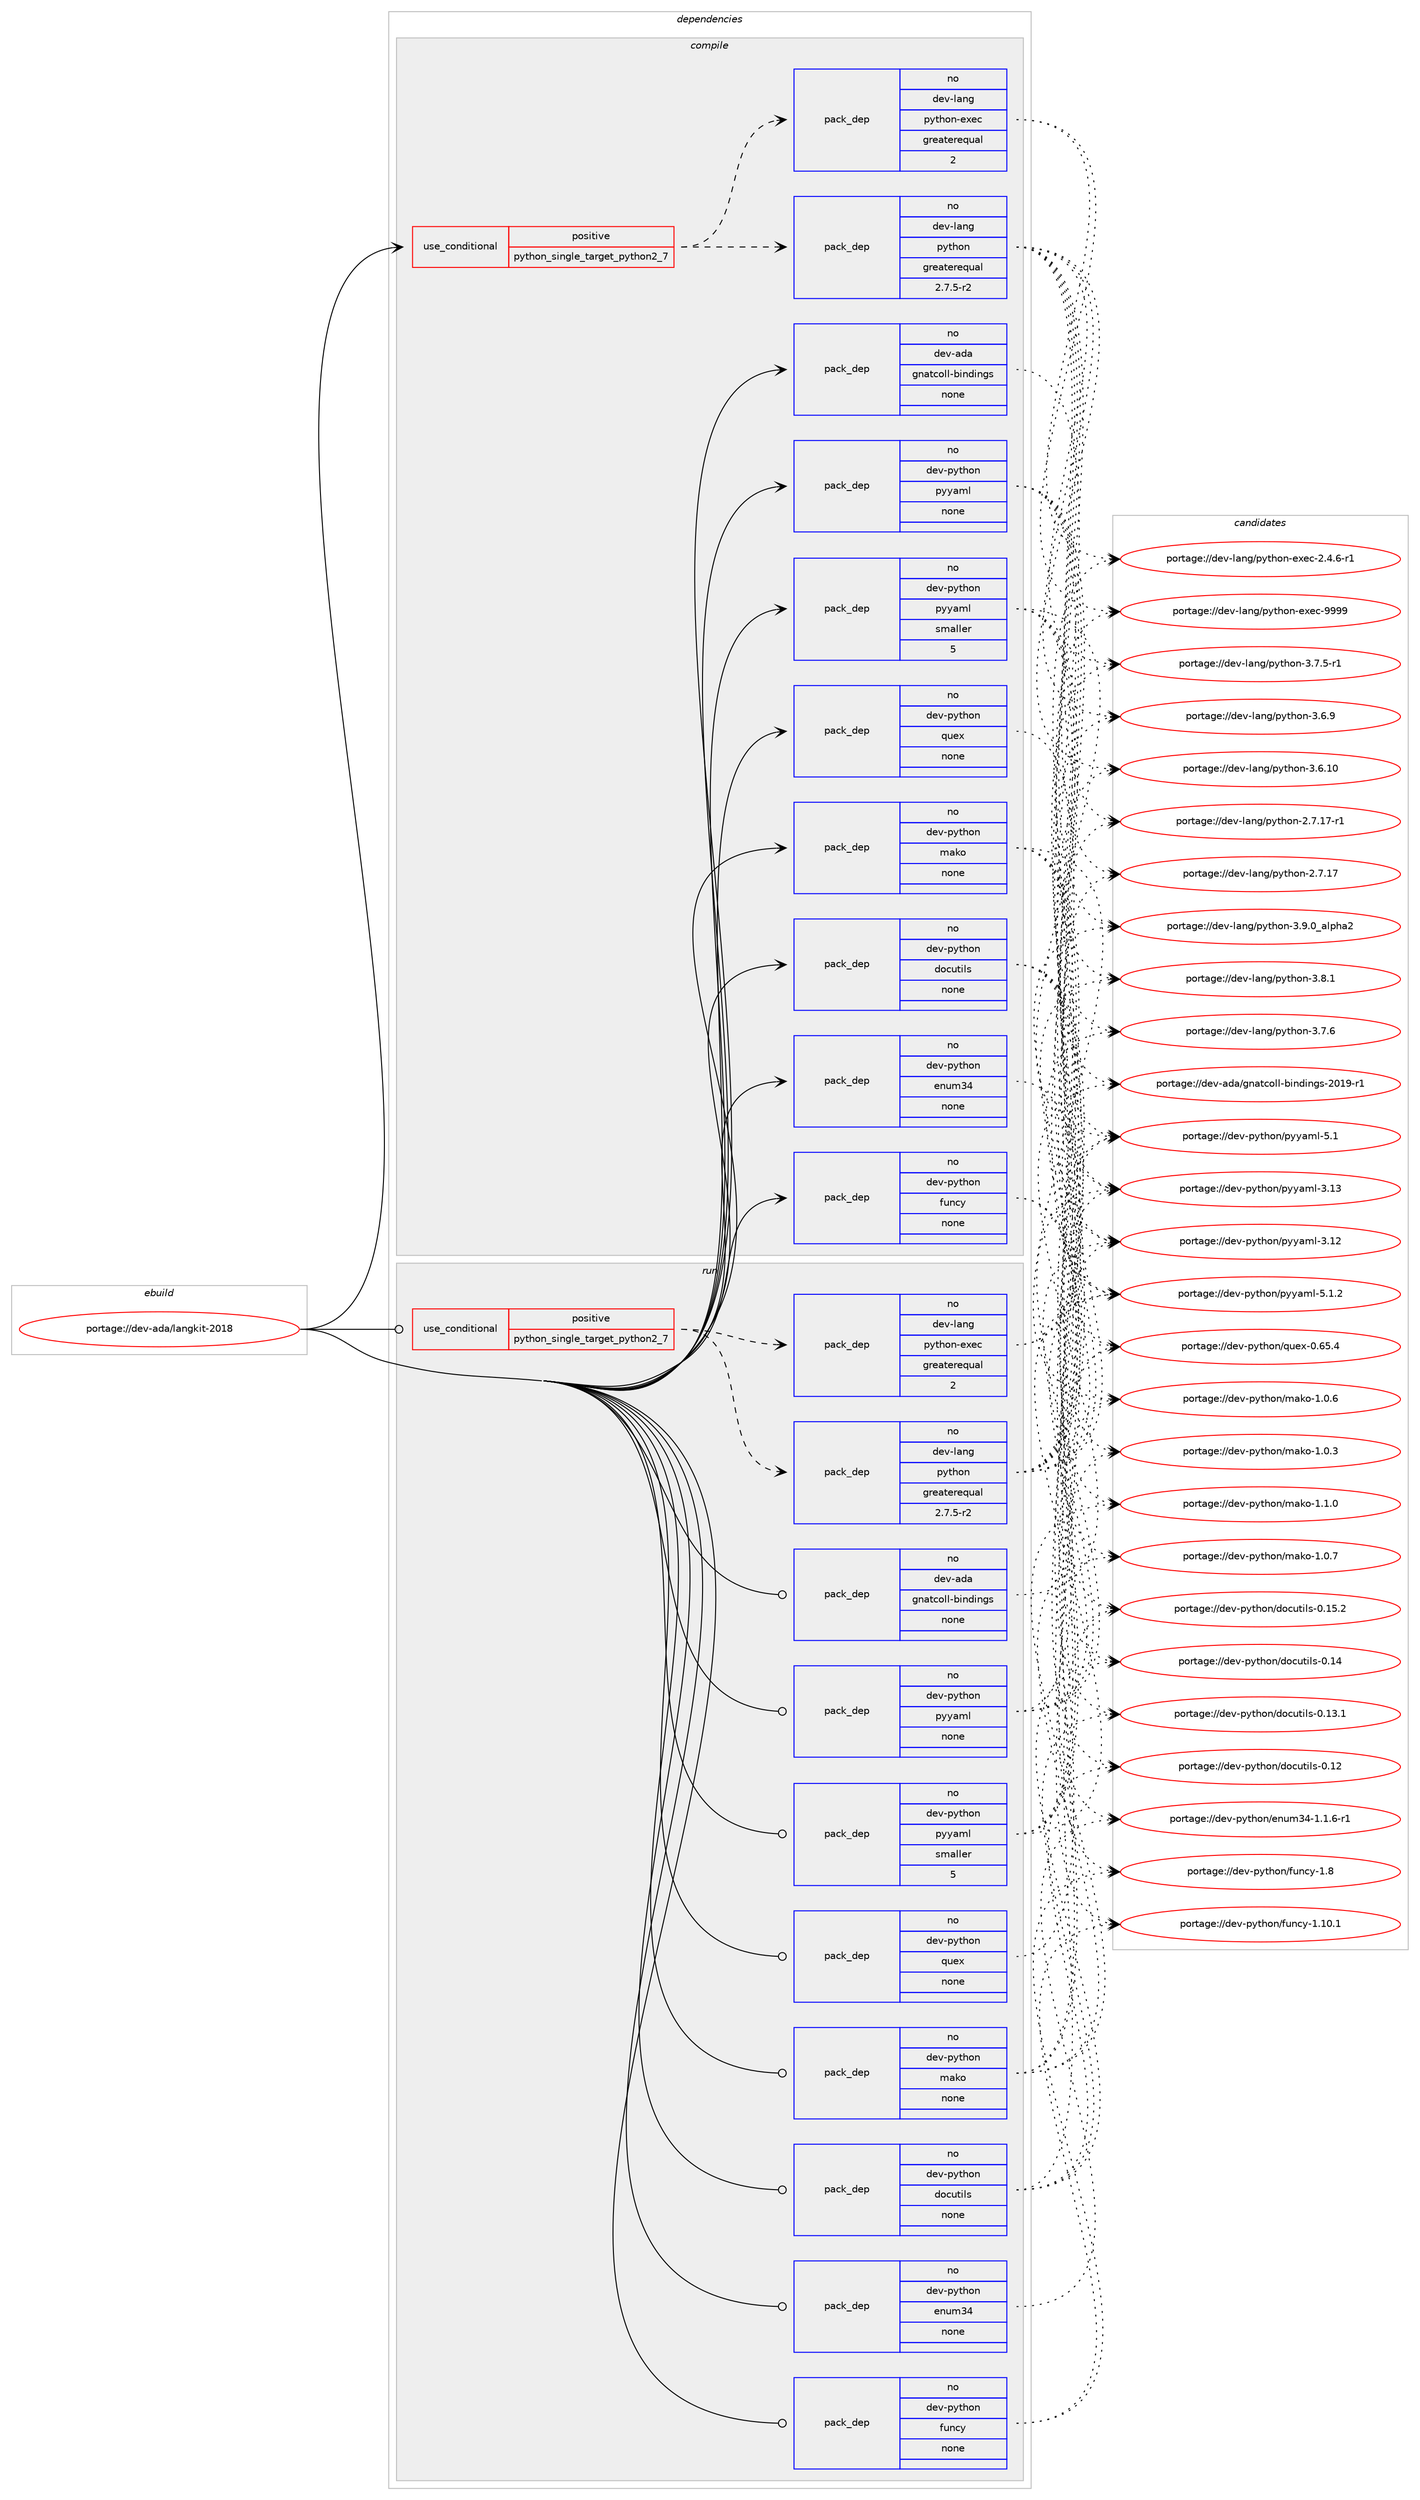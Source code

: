 digraph prolog {

# *************
# Graph options
# *************

newrank=true;
concentrate=true;
compound=true;
graph [rankdir=LR,fontname=Helvetica,fontsize=10,ranksep=1.5];#, ranksep=2.5, nodesep=0.2];
edge  [arrowhead=vee];
node  [fontname=Helvetica,fontsize=10];

# **********
# The ebuild
# **********

subgraph cluster_leftcol {
color=gray;
label=<<i>ebuild</i>>;
id [label="portage://dev-ada/langkit-2018", color=red, width=4, href="../dev-ada/langkit-2018.svg"];
}

# ****************
# The dependencies
# ****************

subgraph cluster_midcol {
color=gray;
label=<<i>dependencies</i>>;
subgraph cluster_compile {
fillcolor="#eeeeee";
style=filled;
label=<<i>compile</i>>;
subgraph cond139033 {
dependency586741 [label=<<TABLE BORDER="0" CELLBORDER="1" CELLSPACING="0" CELLPADDING="4"><TR><TD ROWSPAN="3" CELLPADDING="10">use_conditional</TD></TR><TR><TD>positive</TD></TR><TR><TD>python_single_target_python2_7</TD></TR></TABLE>>, shape=none, color=red];
subgraph pack440350 {
dependency586742 [label=<<TABLE BORDER="0" CELLBORDER="1" CELLSPACING="0" CELLPADDING="4" WIDTH="220"><TR><TD ROWSPAN="6" CELLPADDING="30">pack_dep</TD></TR><TR><TD WIDTH="110">no</TD></TR><TR><TD>dev-lang</TD></TR><TR><TD>python</TD></TR><TR><TD>greaterequal</TD></TR><TR><TD>2.7.5-r2</TD></TR></TABLE>>, shape=none, color=blue];
}
dependency586741:e -> dependency586742:w [weight=20,style="dashed",arrowhead="vee"];
subgraph pack440351 {
dependency586743 [label=<<TABLE BORDER="0" CELLBORDER="1" CELLSPACING="0" CELLPADDING="4" WIDTH="220"><TR><TD ROWSPAN="6" CELLPADDING="30">pack_dep</TD></TR><TR><TD WIDTH="110">no</TD></TR><TR><TD>dev-lang</TD></TR><TR><TD>python-exec</TD></TR><TR><TD>greaterequal</TD></TR><TR><TD>2</TD></TR></TABLE>>, shape=none, color=blue];
}
dependency586741:e -> dependency586743:w [weight=20,style="dashed",arrowhead="vee"];
}
id:e -> dependency586741:w [weight=20,style="solid",arrowhead="vee"];
subgraph pack440352 {
dependency586744 [label=<<TABLE BORDER="0" CELLBORDER="1" CELLSPACING="0" CELLPADDING="4" WIDTH="220"><TR><TD ROWSPAN="6" CELLPADDING="30">pack_dep</TD></TR><TR><TD WIDTH="110">no</TD></TR><TR><TD>dev-ada</TD></TR><TR><TD>gnatcoll-bindings</TD></TR><TR><TD>none</TD></TR><TR><TD></TD></TR></TABLE>>, shape=none, color=blue];
}
id:e -> dependency586744:w [weight=20,style="solid",arrowhead="vee"];
subgraph pack440353 {
dependency586745 [label=<<TABLE BORDER="0" CELLBORDER="1" CELLSPACING="0" CELLPADDING="4" WIDTH="220"><TR><TD ROWSPAN="6" CELLPADDING="30">pack_dep</TD></TR><TR><TD WIDTH="110">no</TD></TR><TR><TD>dev-python</TD></TR><TR><TD>docutils</TD></TR><TR><TD>none</TD></TR><TR><TD></TD></TR></TABLE>>, shape=none, color=blue];
}
id:e -> dependency586745:w [weight=20,style="solid",arrowhead="vee"];
subgraph pack440354 {
dependency586746 [label=<<TABLE BORDER="0" CELLBORDER="1" CELLSPACING="0" CELLPADDING="4" WIDTH="220"><TR><TD ROWSPAN="6" CELLPADDING="30">pack_dep</TD></TR><TR><TD WIDTH="110">no</TD></TR><TR><TD>dev-python</TD></TR><TR><TD>enum34</TD></TR><TR><TD>none</TD></TR><TR><TD></TD></TR></TABLE>>, shape=none, color=blue];
}
id:e -> dependency586746:w [weight=20,style="solid",arrowhead="vee"];
subgraph pack440355 {
dependency586747 [label=<<TABLE BORDER="0" CELLBORDER="1" CELLSPACING="0" CELLPADDING="4" WIDTH="220"><TR><TD ROWSPAN="6" CELLPADDING="30">pack_dep</TD></TR><TR><TD WIDTH="110">no</TD></TR><TR><TD>dev-python</TD></TR><TR><TD>funcy</TD></TR><TR><TD>none</TD></TR><TR><TD></TD></TR></TABLE>>, shape=none, color=blue];
}
id:e -> dependency586747:w [weight=20,style="solid",arrowhead="vee"];
subgraph pack440356 {
dependency586748 [label=<<TABLE BORDER="0" CELLBORDER="1" CELLSPACING="0" CELLPADDING="4" WIDTH="220"><TR><TD ROWSPAN="6" CELLPADDING="30">pack_dep</TD></TR><TR><TD WIDTH="110">no</TD></TR><TR><TD>dev-python</TD></TR><TR><TD>mako</TD></TR><TR><TD>none</TD></TR><TR><TD></TD></TR></TABLE>>, shape=none, color=blue];
}
id:e -> dependency586748:w [weight=20,style="solid",arrowhead="vee"];
subgraph pack440357 {
dependency586749 [label=<<TABLE BORDER="0" CELLBORDER="1" CELLSPACING="0" CELLPADDING="4" WIDTH="220"><TR><TD ROWSPAN="6" CELLPADDING="30">pack_dep</TD></TR><TR><TD WIDTH="110">no</TD></TR><TR><TD>dev-python</TD></TR><TR><TD>pyyaml</TD></TR><TR><TD>none</TD></TR><TR><TD></TD></TR></TABLE>>, shape=none, color=blue];
}
id:e -> dependency586749:w [weight=20,style="solid",arrowhead="vee"];
subgraph pack440358 {
dependency586750 [label=<<TABLE BORDER="0" CELLBORDER="1" CELLSPACING="0" CELLPADDING="4" WIDTH="220"><TR><TD ROWSPAN="6" CELLPADDING="30">pack_dep</TD></TR><TR><TD WIDTH="110">no</TD></TR><TR><TD>dev-python</TD></TR><TR><TD>pyyaml</TD></TR><TR><TD>smaller</TD></TR><TR><TD>5</TD></TR></TABLE>>, shape=none, color=blue];
}
id:e -> dependency586750:w [weight=20,style="solid",arrowhead="vee"];
subgraph pack440359 {
dependency586751 [label=<<TABLE BORDER="0" CELLBORDER="1" CELLSPACING="0" CELLPADDING="4" WIDTH="220"><TR><TD ROWSPAN="6" CELLPADDING="30">pack_dep</TD></TR><TR><TD WIDTH="110">no</TD></TR><TR><TD>dev-python</TD></TR><TR><TD>quex</TD></TR><TR><TD>none</TD></TR><TR><TD></TD></TR></TABLE>>, shape=none, color=blue];
}
id:e -> dependency586751:w [weight=20,style="solid",arrowhead="vee"];
}
subgraph cluster_compileandrun {
fillcolor="#eeeeee";
style=filled;
label=<<i>compile and run</i>>;
}
subgraph cluster_run {
fillcolor="#eeeeee";
style=filled;
label=<<i>run</i>>;
subgraph cond139034 {
dependency586752 [label=<<TABLE BORDER="0" CELLBORDER="1" CELLSPACING="0" CELLPADDING="4"><TR><TD ROWSPAN="3" CELLPADDING="10">use_conditional</TD></TR><TR><TD>positive</TD></TR><TR><TD>python_single_target_python2_7</TD></TR></TABLE>>, shape=none, color=red];
subgraph pack440360 {
dependency586753 [label=<<TABLE BORDER="0" CELLBORDER="1" CELLSPACING="0" CELLPADDING="4" WIDTH="220"><TR><TD ROWSPAN="6" CELLPADDING="30">pack_dep</TD></TR><TR><TD WIDTH="110">no</TD></TR><TR><TD>dev-lang</TD></TR><TR><TD>python</TD></TR><TR><TD>greaterequal</TD></TR><TR><TD>2.7.5-r2</TD></TR></TABLE>>, shape=none, color=blue];
}
dependency586752:e -> dependency586753:w [weight=20,style="dashed",arrowhead="vee"];
subgraph pack440361 {
dependency586754 [label=<<TABLE BORDER="0" CELLBORDER="1" CELLSPACING="0" CELLPADDING="4" WIDTH="220"><TR><TD ROWSPAN="6" CELLPADDING="30">pack_dep</TD></TR><TR><TD WIDTH="110">no</TD></TR><TR><TD>dev-lang</TD></TR><TR><TD>python-exec</TD></TR><TR><TD>greaterequal</TD></TR><TR><TD>2</TD></TR></TABLE>>, shape=none, color=blue];
}
dependency586752:e -> dependency586754:w [weight=20,style="dashed",arrowhead="vee"];
}
id:e -> dependency586752:w [weight=20,style="solid",arrowhead="odot"];
subgraph pack440362 {
dependency586755 [label=<<TABLE BORDER="0" CELLBORDER="1" CELLSPACING="0" CELLPADDING="4" WIDTH="220"><TR><TD ROWSPAN="6" CELLPADDING="30">pack_dep</TD></TR><TR><TD WIDTH="110">no</TD></TR><TR><TD>dev-ada</TD></TR><TR><TD>gnatcoll-bindings</TD></TR><TR><TD>none</TD></TR><TR><TD></TD></TR></TABLE>>, shape=none, color=blue];
}
id:e -> dependency586755:w [weight=20,style="solid",arrowhead="odot"];
subgraph pack440363 {
dependency586756 [label=<<TABLE BORDER="0" CELLBORDER="1" CELLSPACING="0" CELLPADDING="4" WIDTH="220"><TR><TD ROWSPAN="6" CELLPADDING="30">pack_dep</TD></TR><TR><TD WIDTH="110">no</TD></TR><TR><TD>dev-python</TD></TR><TR><TD>docutils</TD></TR><TR><TD>none</TD></TR><TR><TD></TD></TR></TABLE>>, shape=none, color=blue];
}
id:e -> dependency586756:w [weight=20,style="solid",arrowhead="odot"];
subgraph pack440364 {
dependency586757 [label=<<TABLE BORDER="0" CELLBORDER="1" CELLSPACING="0" CELLPADDING="4" WIDTH="220"><TR><TD ROWSPAN="6" CELLPADDING="30">pack_dep</TD></TR><TR><TD WIDTH="110">no</TD></TR><TR><TD>dev-python</TD></TR><TR><TD>enum34</TD></TR><TR><TD>none</TD></TR><TR><TD></TD></TR></TABLE>>, shape=none, color=blue];
}
id:e -> dependency586757:w [weight=20,style="solid",arrowhead="odot"];
subgraph pack440365 {
dependency586758 [label=<<TABLE BORDER="0" CELLBORDER="1" CELLSPACING="0" CELLPADDING="4" WIDTH="220"><TR><TD ROWSPAN="6" CELLPADDING="30">pack_dep</TD></TR><TR><TD WIDTH="110">no</TD></TR><TR><TD>dev-python</TD></TR><TR><TD>funcy</TD></TR><TR><TD>none</TD></TR><TR><TD></TD></TR></TABLE>>, shape=none, color=blue];
}
id:e -> dependency586758:w [weight=20,style="solid",arrowhead="odot"];
subgraph pack440366 {
dependency586759 [label=<<TABLE BORDER="0" CELLBORDER="1" CELLSPACING="0" CELLPADDING="4" WIDTH="220"><TR><TD ROWSPAN="6" CELLPADDING="30">pack_dep</TD></TR><TR><TD WIDTH="110">no</TD></TR><TR><TD>dev-python</TD></TR><TR><TD>mako</TD></TR><TR><TD>none</TD></TR><TR><TD></TD></TR></TABLE>>, shape=none, color=blue];
}
id:e -> dependency586759:w [weight=20,style="solid",arrowhead="odot"];
subgraph pack440367 {
dependency586760 [label=<<TABLE BORDER="0" CELLBORDER="1" CELLSPACING="0" CELLPADDING="4" WIDTH="220"><TR><TD ROWSPAN="6" CELLPADDING="30">pack_dep</TD></TR><TR><TD WIDTH="110">no</TD></TR><TR><TD>dev-python</TD></TR><TR><TD>pyyaml</TD></TR><TR><TD>none</TD></TR><TR><TD></TD></TR></TABLE>>, shape=none, color=blue];
}
id:e -> dependency586760:w [weight=20,style="solid",arrowhead="odot"];
subgraph pack440368 {
dependency586761 [label=<<TABLE BORDER="0" CELLBORDER="1" CELLSPACING="0" CELLPADDING="4" WIDTH="220"><TR><TD ROWSPAN="6" CELLPADDING="30">pack_dep</TD></TR><TR><TD WIDTH="110">no</TD></TR><TR><TD>dev-python</TD></TR><TR><TD>pyyaml</TD></TR><TR><TD>smaller</TD></TR><TR><TD>5</TD></TR></TABLE>>, shape=none, color=blue];
}
id:e -> dependency586761:w [weight=20,style="solid",arrowhead="odot"];
subgraph pack440369 {
dependency586762 [label=<<TABLE BORDER="0" CELLBORDER="1" CELLSPACING="0" CELLPADDING="4" WIDTH="220"><TR><TD ROWSPAN="6" CELLPADDING="30">pack_dep</TD></TR><TR><TD WIDTH="110">no</TD></TR><TR><TD>dev-python</TD></TR><TR><TD>quex</TD></TR><TR><TD>none</TD></TR><TR><TD></TD></TR></TABLE>>, shape=none, color=blue];
}
id:e -> dependency586762:w [weight=20,style="solid",arrowhead="odot"];
}
}

# **************
# The candidates
# **************

subgraph cluster_choices {
rank=same;
color=gray;
label=<<i>candidates</i>>;

subgraph choice440350 {
color=black;
nodesep=1;
choice10010111845108971101034711212111610411111045514657464895971081121049750 [label="portage://dev-lang/python-3.9.0_alpha2", color=red, width=4,href="../dev-lang/python-3.9.0_alpha2.svg"];
choice100101118451089711010347112121116104111110455146564649 [label="portage://dev-lang/python-3.8.1", color=red, width=4,href="../dev-lang/python-3.8.1.svg"];
choice100101118451089711010347112121116104111110455146554654 [label="portage://dev-lang/python-3.7.6", color=red, width=4,href="../dev-lang/python-3.7.6.svg"];
choice1001011184510897110103471121211161041111104551465546534511449 [label="portage://dev-lang/python-3.7.5-r1", color=red, width=4,href="../dev-lang/python-3.7.5-r1.svg"];
choice100101118451089711010347112121116104111110455146544657 [label="portage://dev-lang/python-3.6.9", color=red, width=4,href="../dev-lang/python-3.6.9.svg"];
choice10010111845108971101034711212111610411111045514654464948 [label="portage://dev-lang/python-3.6.10", color=red, width=4,href="../dev-lang/python-3.6.10.svg"];
choice100101118451089711010347112121116104111110455046554649554511449 [label="portage://dev-lang/python-2.7.17-r1", color=red, width=4,href="../dev-lang/python-2.7.17-r1.svg"];
choice10010111845108971101034711212111610411111045504655464955 [label="portage://dev-lang/python-2.7.17", color=red, width=4,href="../dev-lang/python-2.7.17.svg"];
dependency586742:e -> choice10010111845108971101034711212111610411111045514657464895971081121049750:w [style=dotted,weight="100"];
dependency586742:e -> choice100101118451089711010347112121116104111110455146564649:w [style=dotted,weight="100"];
dependency586742:e -> choice100101118451089711010347112121116104111110455146554654:w [style=dotted,weight="100"];
dependency586742:e -> choice1001011184510897110103471121211161041111104551465546534511449:w [style=dotted,weight="100"];
dependency586742:e -> choice100101118451089711010347112121116104111110455146544657:w [style=dotted,weight="100"];
dependency586742:e -> choice10010111845108971101034711212111610411111045514654464948:w [style=dotted,weight="100"];
dependency586742:e -> choice100101118451089711010347112121116104111110455046554649554511449:w [style=dotted,weight="100"];
dependency586742:e -> choice10010111845108971101034711212111610411111045504655464955:w [style=dotted,weight="100"];
}
subgraph choice440351 {
color=black;
nodesep=1;
choice10010111845108971101034711212111610411111045101120101994557575757 [label="portage://dev-lang/python-exec-9999", color=red, width=4,href="../dev-lang/python-exec-9999.svg"];
choice10010111845108971101034711212111610411111045101120101994550465246544511449 [label="portage://dev-lang/python-exec-2.4.6-r1", color=red, width=4,href="../dev-lang/python-exec-2.4.6-r1.svg"];
dependency586743:e -> choice10010111845108971101034711212111610411111045101120101994557575757:w [style=dotted,weight="100"];
dependency586743:e -> choice10010111845108971101034711212111610411111045101120101994550465246544511449:w [style=dotted,weight="100"];
}
subgraph choice440352 {
color=black;
nodesep=1;
choice100101118459710097471031109711699111108108459810511010010511010311545504849574511449 [label="portage://dev-ada/gnatcoll-bindings-2019-r1", color=red, width=4,href="../dev-ada/gnatcoll-bindings-2019-r1.svg"];
dependency586744:e -> choice100101118459710097471031109711699111108108459810511010010511010311545504849574511449:w [style=dotted,weight="100"];
}
subgraph choice440353 {
color=black;
nodesep=1;
choice10010111845112121116104111110471001119911711610510811545484649534650 [label="portage://dev-python/docutils-0.15.2", color=red, width=4,href="../dev-python/docutils-0.15.2.svg"];
choice1001011184511212111610411111047100111991171161051081154548464952 [label="portage://dev-python/docutils-0.14", color=red, width=4,href="../dev-python/docutils-0.14.svg"];
choice10010111845112121116104111110471001119911711610510811545484649514649 [label="portage://dev-python/docutils-0.13.1", color=red, width=4,href="../dev-python/docutils-0.13.1.svg"];
choice1001011184511212111610411111047100111991171161051081154548464950 [label="portage://dev-python/docutils-0.12", color=red, width=4,href="../dev-python/docutils-0.12.svg"];
dependency586745:e -> choice10010111845112121116104111110471001119911711610510811545484649534650:w [style=dotted,weight="100"];
dependency586745:e -> choice1001011184511212111610411111047100111991171161051081154548464952:w [style=dotted,weight="100"];
dependency586745:e -> choice10010111845112121116104111110471001119911711610510811545484649514649:w [style=dotted,weight="100"];
dependency586745:e -> choice1001011184511212111610411111047100111991171161051081154548464950:w [style=dotted,weight="100"];
}
subgraph choice440354 {
color=black;
nodesep=1;
choice100101118451121211161041111104710111011710951524549464946544511449 [label="portage://dev-python/enum34-1.1.6-r1", color=red, width=4,href="../dev-python/enum34-1.1.6-r1.svg"];
dependency586746:e -> choice100101118451121211161041111104710111011710951524549464946544511449:w [style=dotted,weight="100"];
}
subgraph choice440355 {
color=black;
nodesep=1;
choice10010111845112121116104111110471021171109912145494656 [label="portage://dev-python/funcy-1.8", color=red, width=4,href="../dev-python/funcy-1.8.svg"];
choice10010111845112121116104111110471021171109912145494649484649 [label="portage://dev-python/funcy-1.10.1", color=red, width=4,href="../dev-python/funcy-1.10.1.svg"];
dependency586747:e -> choice10010111845112121116104111110471021171109912145494656:w [style=dotted,weight="100"];
dependency586747:e -> choice10010111845112121116104111110471021171109912145494649484649:w [style=dotted,weight="100"];
}
subgraph choice440356 {
color=black;
nodesep=1;
choice100101118451121211161041111104710997107111454946494648 [label="portage://dev-python/mako-1.1.0", color=red, width=4,href="../dev-python/mako-1.1.0.svg"];
choice100101118451121211161041111104710997107111454946484655 [label="portage://dev-python/mako-1.0.7", color=red, width=4,href="../dev-python/mako-1.0.7.svg"];
choice100101118451121211161041111104710997107111454946484654 [label="portage://dev-python/mako-1.0.6", color=red, width=4,href="../dev-python/mako-1.0.6.svg"];
choice100101118451121211161041111104710997107111454946484651 [label="portage://dev-python/mako-1.0.3", color=red, width=4,href="../dev-python/mako-1.0.3.svg"];
dependency586748:e -> choice100101118451121211161041111104710997107111454946494648:w [style=dotted,weight="100"];
dependency586748:e -> choice100101118451121211161041111104710997107111454946484655:w [style=dotted,weight="100"];
dependency586748:e -> choice100101118451121211161041111104710997107111454946484654:w [style=dotted,weight="100"];
dependency586748:e -> choice100101118451121211161041111104710997107111454946484651:w [style=dotted,weight="100"];
}
subgraph choice440357 {
color=black;
nodesep=1;
choice100101118451121211161041111104711212112197109108455346494650 [label="portage://dev-python/pyyaml-5.1.2", color=red, width=4,href="../dev-python/pyyaml-5.1.2.svg"];
choice10010111845112121116104111110471121211219710910845534649 [label="portage://dev-python/pyyaml-5.1", color=red, width=4,href="../dev-python/pyyaml-5.1.svg"];
choice1001011184511212111610411111047112121121971091084551464951 [label="portage://dev-python/pyyaml-3.13", color=red, width=4,href="../dev-python/pyyaml-3.13.svg"];
choice1001011184511212111610411111047112121121971091084551464950 [label="portage://dev-python/pyyaml-3.12", color=red, width=4,href="../dev-python/pyyaml-3.12.svg"];
dependency586749:e -> choice100101118451121211161041111104711212112197109108455346494650:w [style=dotted,weight="100"];
dependency586749:e -> choice10010111845112121116104111110471121211219710910845534649:w [style=dotted,weight="100"];
dependency586749:e -> choice1001011184511212111610411111047112121121971091084551464951:w [style=dotted,weight="100"];
dependency586749:e -> choice1001011184511212111610411111047112121121971091084551464950:w [style=dotted,weight="100"];
}
subgraph choice440358 {
color=black;
nodesep=1;
choice100101118451121211161041111104711212112197109108455346494650 [label="portage://dev-python/pyyaml-5.1.2", color=red, width=4,href="../dev-python/pyyaml-5.1.2.svg"];
choice10010111845112121116104111110471121211219710910845534649 [label="portage://dev-python/pyyaml-5.1", color=red, width=4,href="../dev-python/pyyaml-5.1.svg"];
choice1001011184511212111610411111047112121121971091084551464951 [label="portage://dev-python/pyyaml-3.13", color=red, width=4,href="../dev-python/pyyaml-3.13.svg"];
choice1001011184511212111610411111047112121121971091084551464950 [label="portage://dev-python/pyyaml-3.12", color=red, width=4,href="../dev-python/pyyaml-3.12.svg"];
dependency586750:e -> choice100101118451121211161041111104711212112197109108455346494650:w [style=dotted,weight="100"];
dependency586750:e -> choice10010111845112121116104111110471121211219710910845534649:w [style=dotted,weight="100"];
dependency586750:e -> choice1001011184511212111610411111047112121121971091084551464951:w [style=dotted,weight="100"];
dependency586750:e -> choice1001011184511212111610411111047112121121971091084551464950:w [style=dotted,weight="100"];
}
subgraph choice440359 {
color=black;
nodesep=1;
choice100101118451121211161041111104711311710112045484654534652 [label="portage://dev-python/quex-0.65.4", color=red, width=4,href="../dev-python/quex-0.65.4.svg"];
dependency586751:e -> choice100101118451121211161041111104711311710112045484654534652:w [style=dotted,weight="100"];
}
subgraph choice440360 {
color=black;
nodesep=1;
choice10010111845108971101034711212111610411111045514657464895971081121049750 [label="portage://dev-lang/python-3.9.0_alpha2", color=red, width=4,href="../dev-lang/python-3.9.0_alpha2.svg"];
choice100101118451089711010347112121116104111110455146564649 [label="portage://dev-lang/python-3.8.1", color=red, width=4,href="../dev-lang/python-3.8.1.svg"];
choice100101118451089711010347112121116104111110455146554654 [label="portage://dev-lang/python-3.7.6", color=red, width=4,href="../dev-lang/python-3.7.6.svg"];
choice1001011184510897110103471121211161041111104551465546534511449 [label="portage://dev-lang/python-3.7.5-r1", color=red, width=4,href="../dev-lang/python-3.7.5-r1.svg"];
choice100101118451089711010347112121116104111110455146544657 [label="portage://dev-lang/python-3.6.9", color=red, width=4,href="../dev-lang/python-3.6.9.svg"];
choice10010111845108971101034711212111610411111045514654464948 [label="portage://dev-lang/python-3.6.10", color=red, width=4,href="../dev-lang/python-3.6.10.svg"];
choice100101118451089711010347112121116104111110455046554649554511449 [label="portage://dev-lang/python-2.7.17-r1", color=red, width=4,href="../dev-lang/python-2.7.17-r1.svg"];
choice10010111845108971101034711212111610411111045504655464955 [label="portage://dev-lang/python-2.7.17", color=red, width=4,href="../dev-lang/python-2.7.17.svg"];
dependency586753:e -> choice10010111845108971101034711212111610411111045514657464895971081121049750:w [style=dotted,weight="100"];
dependency586753:e -> choice100101118451089711010347112121116104111110455146564649:w [style=dotted,weight="100"];
dependency586753:e -> choice100101118451089711010347112121116104111110455146554654:w [style=dotted,weight="100"];
dependency586753:e -> choice1001011184510897110103471121211161041111104551465546534511449:w [style=dotted,weight="100"];
dependency586753:e -> choice100101118451089711010347112121116104111110455146544657:w [style=dotted,weight="100"];
dependency586753:e -> choice10010111845108971101034711212111610411111045514654464948:w [style=dotted,weight="100"];
dependency586753:e -> choice100101118451089711010347112121116104111110455046554649554511449:w [style=dotted,weight="100"];
dependency586753:e -> choice10010111845108971101034711212111610411111045504655464955:w [style=dotted,weight="100"];
}
subgraph choice440361 {
color=black;
nodesep=1;
choice10010111845108971101034711212111610411111045101120101994557575757 [label="portage://dev-lang/python-exec-9999", color=red, width=4,href="../dev-lang/python-exec-9999.svg"];
choice10010111845108971101034711212111610411111045101120101994550465246544511449 [label="portage://dev-lang/python-exec-2.4.6-r1", color=red, width=4,href="../dev-lang/python-exec-2.4.6-r1.svg"];
dependency586754:e -> choice10010111845108971101034711212111610411111045101120101994557575757:w [style=dotted,weight="100"];
dependency586754:e -> choice10010111845108971101034711212111610411111045101120101994550465246544511449:w [style=dotted,weight="100"];
}
subgraph choice440362 {
color=black;
nodesep=1;
choice100101118459710097471031109711699111108108459810511010010511010311545504849574511449 [label="portage://dev-ada/gnatcoll-bindings-2019-r1", color=red, width=4,href="../dev-ada/gnatcoll-bindings-2019-r1.svg"];
dependency586755:e -> choice100101118459710097471031109711699111108108459810511010010511010311545504849574511449:w [style=dotted,weight="100"];
}
subgraph choice440363 {
color=black;
nodesep=1;
choice10010111845112121116104111110471001119911711610510811545484649534650 [label="portage://dev-python/docutils-0.15.2", color=red, width=4,href="../dev-python/docutils-0.15.2.svg"];
choice1001011184511212111610411111047100111991171161051081154548464952 [label="portage://dev-python/docutils-0.14", color=red, width=4,href="../dev-python/docutils-0.14.svg"];
choice10010111845112121116104111110471001119911711610510811545484649514649 [label="portage://dev-python/docutils-0.13.1", color=red, width=4,href="../dev-python/docutils-0.13.1.svg"];
choice1001011184511212111610411111047100111991171161051081154548464950 [label="portage://dev-python/docutils-0.12", color=red, width=4,href="../dev-python/docutils-0.12.svg"];
dependency586756:e -> choice10010111845112121116104111110471001119911711610510811545484649534650:w [style=dotted,weight="100"];
dependency586756:e -> choice1001011184511212111610411111047100111991171161051081154548464952:w [style=dotted,weight="100"];
dependency586756:e -> choice10010111845112121116104111110471001119911711610510811545484649514649:w [style=dotted,weight="100"];
dependency586756:e -> choice1001011184511212111610411111047100111991171161051081154548464950:w [style=dotted,weight="100"];
}
subgraph choice440364 {
color=black;
nodesep=1;
choice100101118451121211161041111104710111011710951524549464946544511449 [label="portage://dev-python/enum34-1.1.6-r1", color=red, width=4,href="../dev-python/enum34-1.1.6-r1.svg"];
dependency586757:e -> choice100101118451121211161041111104710111011710951524549464946544511449:w [style=dotted,weight="100"];
}
subgraph choice440365 {
color=black;
nodesep=1;
choice10010111845112121116104111110471021171109912145494656 [label="portage://dev-python/funcy-1.8", color=red, width=4,href="../dev-python/funcy-1.8.svg"];
choice10010111845112121116104111110471021171109912145494649484649 [label="portage://dev-python/funcy-1.10.1", color=red, width=4,href="../dev-python/funcy-1.10.1.svg"];
dependency586758:e -> choice10010111845112121116104111110471021171109912145494656:w [style=dotted,weight="100"];
dependency586758:e -> choice10010111845112121116104111110471021171109912145494649484649:w [style=dotted,weight="100"];
}
subgraph choice440366 {
color=black;
nodesep=1;
choice100101118451121211161041111104710997107111454946494648 [label="portage://dev-python/mako-1.1.0", color=red, width=4,href="../dev-python/mako-1.1.0.svg"];
choice100101118451121211161041111104710997107111454946484655 [label="portage://dev-python/mako-1.0.7", color=red, width=4,href="../dev-python/mako-1.0.7.svg"];
choice100101118451121211161041111104710997107111454946484654 [label="portage://dev-python/mako-1.0.6", color=red, width=4,href="../dev-python/mako-1.0.6.svg"];
choice100101118451121211161041111104710997107111454946484651 [label="portage://dev-python/mako-1.0.3", color=red, width=4,href="../dev-python/mako-1.0.3.svg"];
dependency586759:e -> choice100101118451121211161041111104710997107111454946494648:w [style=dotted,weight="100"];
dependency586759:e -> choice100101118451121211161041111104710997107111454946484655:w [style=dotted,weight="100"];
dependency586759:e -> choice100101118451121211161041111104710997107111454946484654:w [style=dotted,weight="100"];
dependency586759:e -> choice100101118451121211161041111104710997107111454946484651:w [style=dotted,weight="100"];
}
subgraph choice440367 {
color=black;
nodesep=1;
choice100101118451121211161041111104711212112197109108455346494650 [label="portage://dev-python/pyyaml-5.1.2", color=red, width=4,href="../dev-python/pyyaml-5.1.2.svg"];
choice10010111845112121116104111110471121211219710910845534649 [label="portage://dev-python/pyyaml-5.1", color=red, width=4,href="../dev-python/pyyaml-5.1.svg"];
choice1001011184511212111610411111047112121121971091084551464951 [label="portage://dev-python/pyyaml-3.13", color=red, width=4,href="../dev-python/pyyaml-3.13.svg"];
choice1001011184511212111610411111047112121121971091084551464950 [label="portage://dev-python/pyyaml-3.12", color=red, width=4,href="../dev-python/pyyaml-3.12.svg"];
dependency586760:e -> choice100101118451121211161041111104711212112197109108455346494650:w [style=dotted,weight="100"];
dependency586760:e -> choice10010111845112121116104111110471121211219710910845534649:w [style=dotted,weight="100"];
dependency586760:e -> choice1001011184511212111610411111047112121121971091084551464951:w [style=dotted,weight="100"];
dependency586760:e -> choice1001011184511212111610411111047112121121971091084551464950:w [style=dotted,weight="100"];
}
subgraph choice440368 {
color=black;
nodesep=1;
choice100101118451121211161041111104711212112197109108455346494650 [label="portage://dev-python/pyyaml-5.1.2", color=red, width=4,href="../dev-python/pyyaml-5.1.2.svg"];
choice10010111845112121116104111110471121211219710910845534649 [label="portage://dev-python/pyyaml-5.1", color=red, width=4,href="../dev-python/pyyaml-5.1.svg"];
choice1001011184511212111610411111047112121121971091084551464951 [label="portage://dev-python/pyyaml-3.13", color=red, width=4,href="../dev-python/pyyaml-3.13.svg"];
choice1001011184511212111610411111047112121121971091084551464950 [label="portage://dev-python/pyyaml-3.12", color=red, width=4,href="../dev-python/pyyaml-3.12.svg"];
dependency586761:e -> choice100101118451121211161041111104711212112197109108455346494650:w [style=dotted,weight="100"];
dependency586761:e -> choice10010111845112121116104111110471121211219710910845534649:w [style=dotted,weight="100"];
dependency586761:e -> choice1001011184511212111610411111047112121121971091084551464951:w [style=dotted,weight="100"];
dependency586761:e -> choice1001011184511212111610411111047112121121971091084551464950:w [style=dotted,weight="100"];
}
subgraph choice440369 {
color=black;
nodesep=1;
choice100101118451121211161041111104711311710112045484654534652 [label="portage://dev-python/quex-0.65.4", color=red, width=4,href="../dev-python/quex-0.65.4.svg"];
dependency586762:e -> choice100101118451121211161041111104711311710112045484654534652:w [style=dotted,weight="100"];
}
}

}
